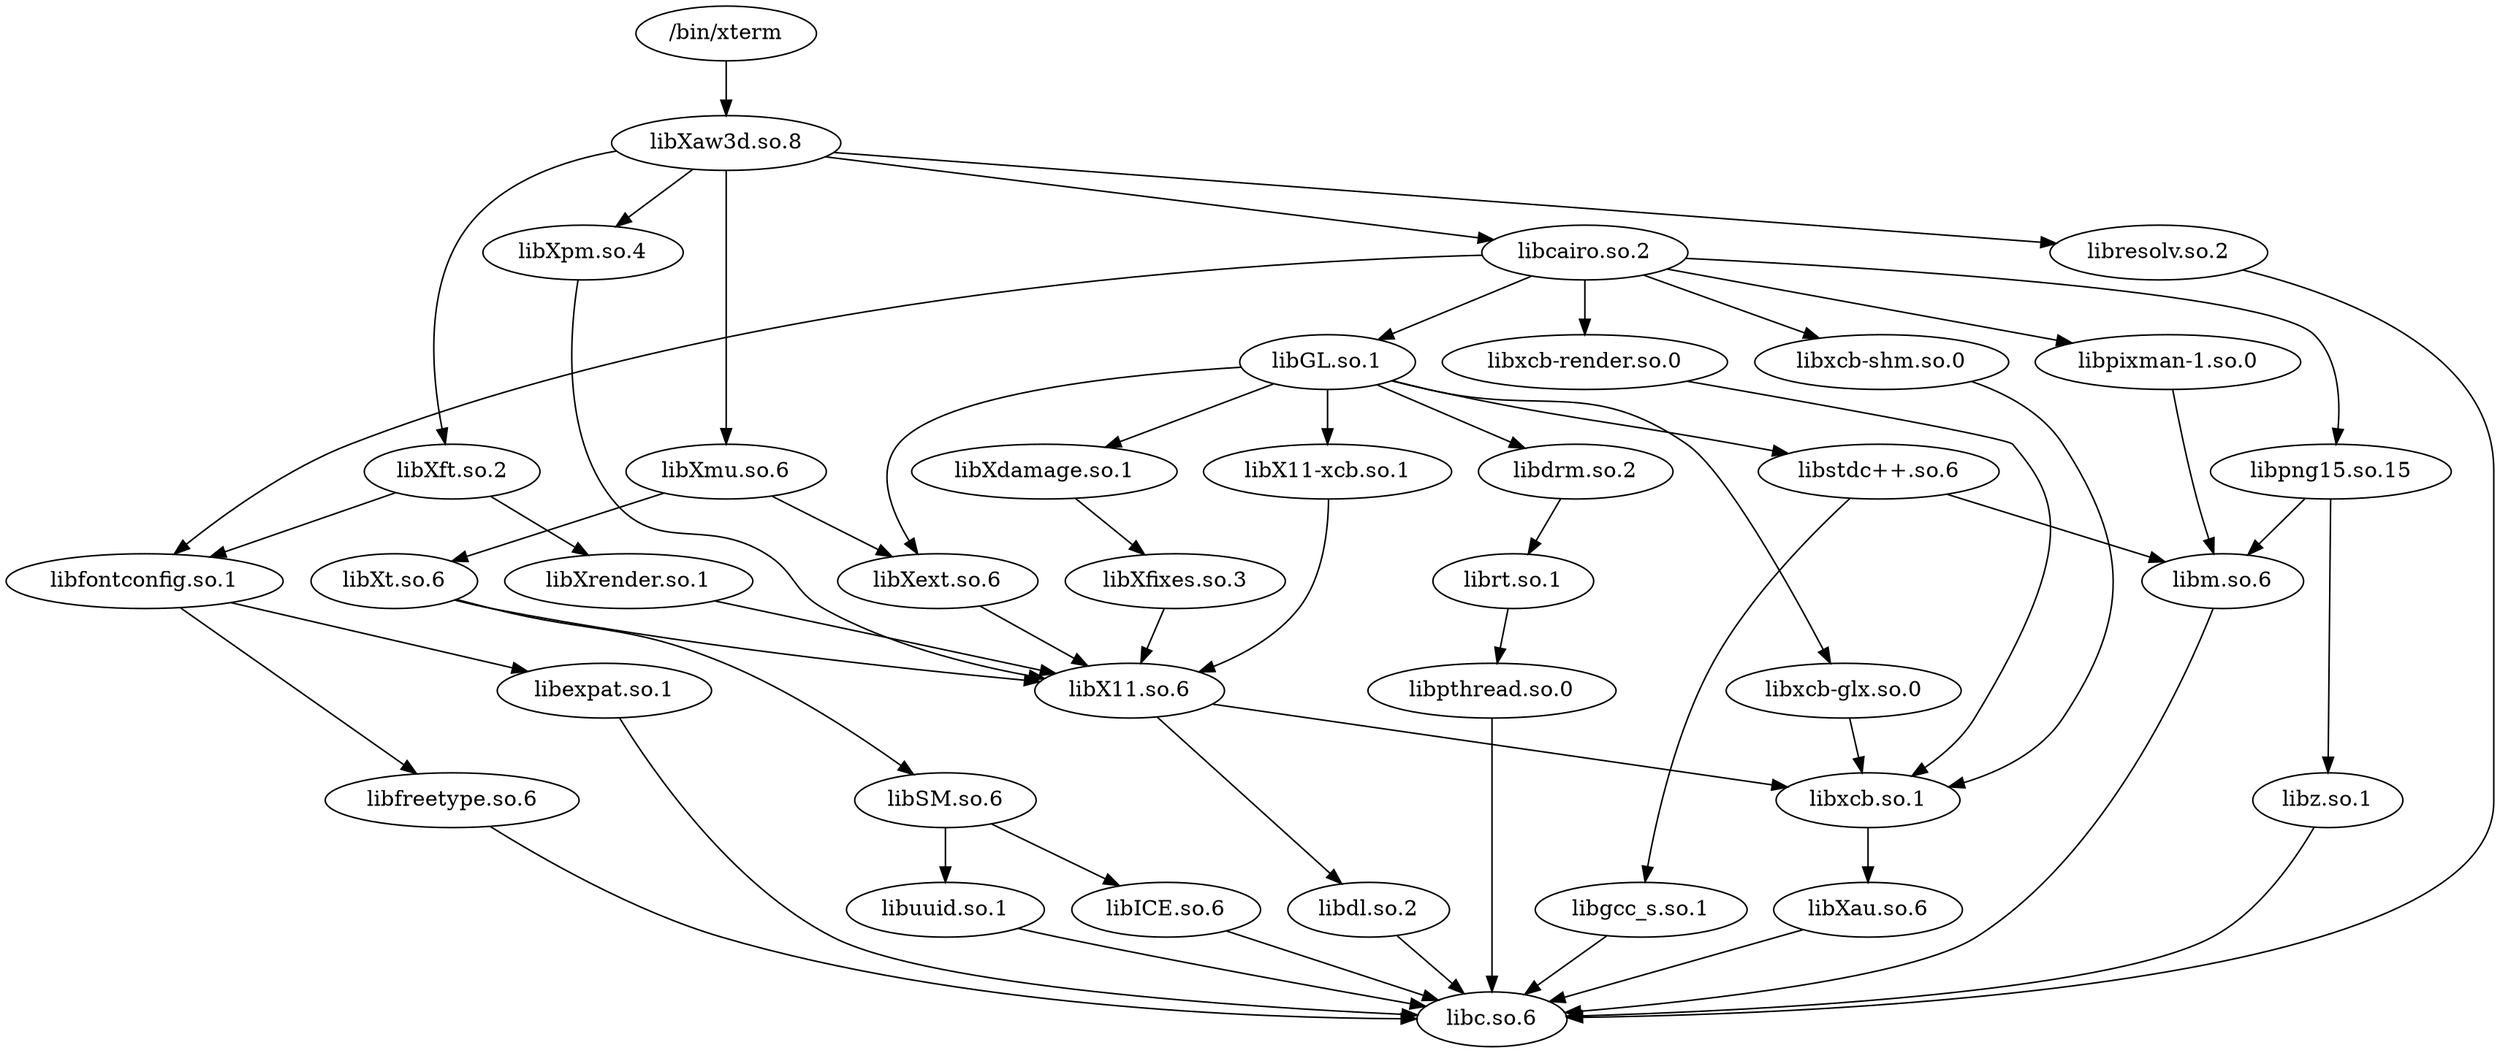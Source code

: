 digraph G {
	graph [layout=dot];
	_bin_xterm	 [label="/bin/xterm"];
	libXaw3d_so_8	 [label="libXaw3d.so.8"];
	_bin_xterm -> libXaw3d_so_8;
	libICE_so_6	 [label="libICE.so.6"];
	libc_so_6	 [label="libc.so.6"];
	libICE_so_6 -> libc_so_6;
	libfontconfig_so_1	 [label="libfontconfig.so.1"];
	libfreetype_so_6	 [label="libfreetype.so.6"];
	libfontconfig_so_1 -> libfreetype_so_6;
	libexpat_so_1	 [label="libexpat.so.1"];
	libfontconfig_so_1 -> libexpat_so_1;
	libdl_so_2	 [label="libdl.so.2"];
	libdl_so_2 -> libc_so_6;
	libXft_so_2	 [label="libXft.so.2"];
	libXft_so_2 -> libfontconfig_so_1;
	libXrender_so_1	 [label="libXrender.so.1"];
	libXft_so_2 -> libXrender_so_1;
	libXpm_so_4	 [label="libXpm.so.4"];
	libXaw3d_so_8 -> libXpm_so_4;
	libcairo_so_2	 [label="libcairo.so.2"];
	libXaw3d_so_8 -> libcairo_so_2;
	libresolv_so_2	 [label="libresolv.so.2"];
	libXaw3d_so_8 -> libresolv_so_2;
	libXmu_so_6	 [label="libXmu.so.6"];
	libXaw3d_so_8 -> libXmu_so_6;
	libXaw3d_so_8 -> libXft_so_2;
	libXt_so_6	 [label="libXt.so.6"];
	libXmu_so_6 -> libXt_so_6;
	libXext_so_6	 [label="libXext.so.6"];
	libXmu_so_6 -> libXext_so_6;
	libSM_so_6	 [label="libSM.so.6"];
	libXt_so_6 -> libSM_so_6;
	libX11_so_6	 [label="libX11.so.6"];
	libXt_so_6 -> libX11_so_6;
	libxcb_so_1	 [label="libxcb.so.1"];
	libX11_so_6 -> libxcb_so_1;
	libX11_so_6 -> libdl_so_2;
	libfreetype_so_6 -> libc_so_6;
	libexpat_so_1 -> libc_so_6;
	libXrender_so_1 -> libX11_so_6;
	libXau_so_6	 [label="libXau.so.6"];
	libxcb_so_1 -> libXau_so_6;
	libXau_so_6 -> libc_so_6;
	libSM_so_6 -> libICE_so_6;
	libuuid_so_1	 [label="libuuid.so.1"];
	libSM_so_6 -> libuuid_so_1;
	libXpm_so_4 -> libX11_so_6;
	libpixman_1_so_0	 [label="libpixman-1.so.0"];
	libcairo_so_2 -> libpixman_1_so_0;
	libcairo_so_2 -> libfontconfig_so_1;
	libpng15_so_15	 [label="libpng15.so.15"];
	libcairo_so_2 -> libpng15_so_15;
	libxcb_shm_so_0	 [label="libxcb-shm.so.0"];
	libcairo_so_2 -> libxcb_shm_so_0;
	libxcb_render_so_0	 [label="libxcb-render.so.0"];
	libcairo_so_2 -> libxcb_render_so_0;
	libGL_so_1	 [label="libGL.so.1"];
	libcairo_so_2 -> libGL_so_1;
	libGL_so_1 -> libXext_so_6;
	libXdamage_so_1	 [label="libXdamage.so.1"];
	libGL_so_1 -> libXdamage_so_1;
	libX11_xcb_so_1	 [label="libX11-xcb.so.1"];
	libGL_so_1 -> libX11_xcb_so_1;
	libxcb_glx_so_0	 [label="libxcb-glx.so.0"];
	libGL_so_1 -> libxcb_glx_so_0;
	libdrm_so_2	 [label="libdrm.so.2"];
	libGL_so_1 -> libdrm_so_2;
	libstdc___so_6	 [label="libstdc++.so.6"];
	libGL_so_1 -> libstdc___so_6;
	libpthread_so_0	 [label="libpthread.so.0"];
	libpthread_so_0 -> libc_so_6;
	librt_so_1	 [label="librt.so.1"];
	librt_so_1 -> libpthread_so_0;
	libm_so_6	 [label="libm.so.6"];
	libm_so_6 -> libc_so_6;
	libstdc___so_6 -> libm_so_6;
	libgcc_s_so_1	 [label="libgcc_s.so.1"];
	libstdc___so_6 -> libgcc_s_so_1;
	libresolv_so_2 -> libc_so_6;
	libXext_so_6 -> libX11_so_6;
	libuuid_so_1 -> libc_so_6;
	libXfixes_so_3	 [label="libXfixes.so.3"];
	libXdamage_so_1 -> libXfixes_so_3;
	libdrm_so_2 -> librt_so_1;
	libXfixes_so_3 -> libX11_so_6;
	libpixman_1_so_0 -> libm_so_6;
	libz_so_1	 [label="libz.so.1"];
	libpng15_so_15 -> libz_so_1;
	libpng15_so_15 -> libm_so_6;
	libxcb_shm_so_0 -> libxcb_so_1;
	libX11_xcb_so_1 -> libX11_so_6;
	libxcb_render_so_0 -> libxcb_so_1;
	libz_so_1 -> libc_so_6;
	libxcb_glx_so_0 -> libxcb_so_1;
	libgcc_s_so_1 -> libc_so_6;
}
